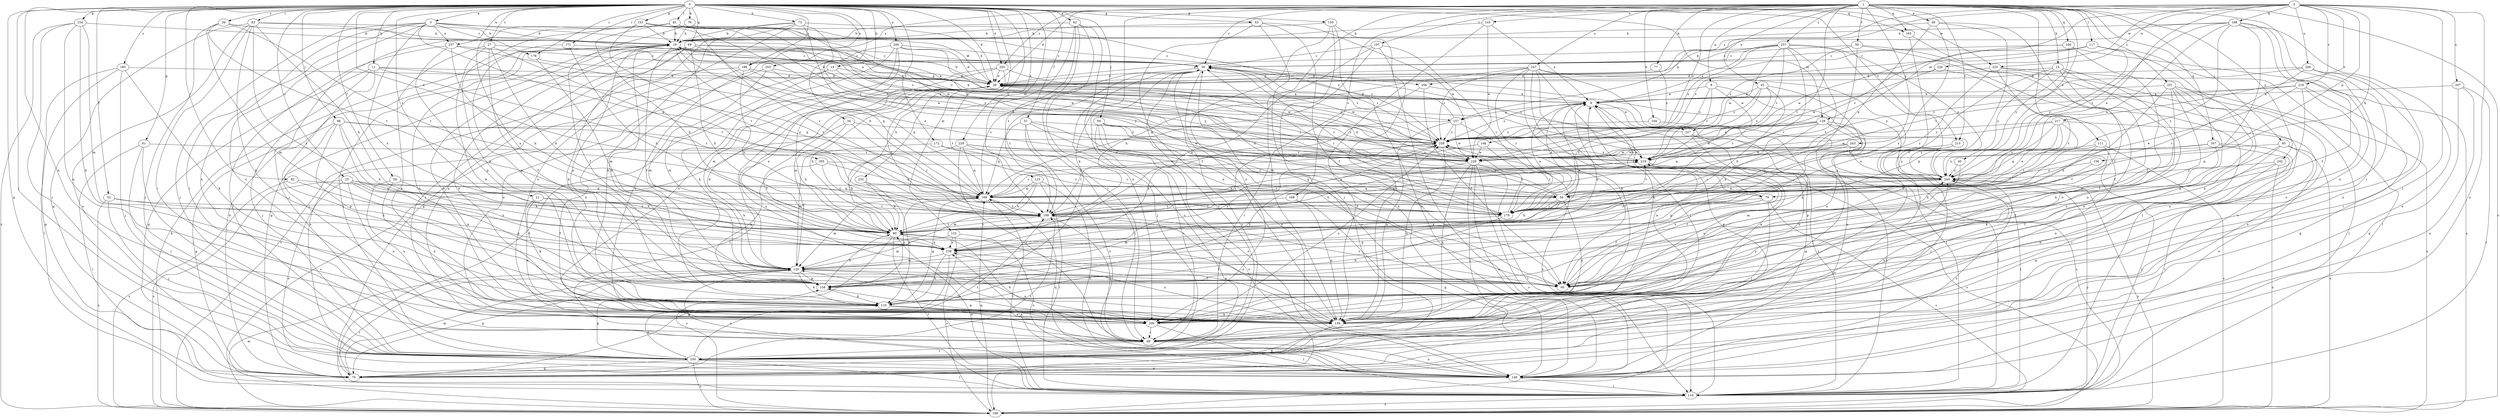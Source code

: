 strict digraph  {
0;
1;
2;
3;
8;
9;
11;
14;
15;
19;
21;
25;
26;
27;
30;
34;
39;
40;
45;
46;
50;
51;
52;
58;
59;
60;
61;
62;
63;
69;
70;
73;
76;
77;
79;
80;
81;
82;
83;
85;
89;
94;
98;
100;
104;
110;
111;
117;
119;
122;
123;
128;
129;
139;
145;
146;
148;
150;
153;
154;
156;
157;
158;
163;
166;
167;
168;
169;
171;
172;
178;
179;
185;
186;
188;
189;
197;
199;
200;
203;
205;
206;
207;
209;
215;
217;
218;
219;
225;
226;
227;
228;
229;
232;
237;
239;
242;
243;
247;
249;
250;
251;
257;
258;
259;
0 -> 3  [label=a];
0 -> 11  [label=b];
0 -> 14  [label=b];
0 -> 21  [label=c];
0 -> 25  [label=c];
0 -> 26  [label=c];
0 -> 27  [label=c];
0 -> 34  [label=d];
0 -> 39  [label=d];
0 -> 51  [label=f];
0 -> 52  [label=f];
0 -> 58  [label=f];
0 -> 61  [label=g];
0 -> 62  [label=g];
0 -> 63  [label=g];
0 -> 69  [label=g];
0 -> 70  [label=g];
0 -> 73  [label=h];
0 -> 76  [label=h];
0 -> 81  [label=i];
0 -> 82  [label=i];
0 -> 83  [label=i];
0 -> 94  [label=j];
0 -> 98  [label=j];
0 -> 100  [label=j];
0 -> 122  [label=m];
0 -> 123  [label=m];
0 -> 128  [label=m];
0 -> 139  [label=n];
0 -> 150  [label=p];
0 -> 153  [label=p];
0 -> 154  [label=p];
0 -> 163  [label=q];
0 -> 171  [label=r];
0 -> 172  [label=r];
0 -> 178  [label=r];
0 -> 185  [label=s];
0 -> 186  [label=s];
0 -> 200  [label=u];
0 -> 203  [label=u];
0 -> 205  [label=u];
0 -> 215  [label=v];
0 -> 225  [label=w];
0 -> 229  [label=x];
0 -> 232  [label=x];
0 -> 237  [label=x];
0 -> 250  [label=z];
1 -> 8  [label=a];
1 -> 15  [label=b];
1 -> 39  [label=d];
1 -> 40  [label=e];
1 -> 45  [label=e];
1 -> 46  [label=e];
1 -> 59  [label=f];
1 -> 77  [label=h];
1 -> 85  [label=i];
1 -> 89  [label=i];
1 -> 104  [label=k];
1 -> 110  [label=k];
1 -> 111  [label=l];
1 -> 117  [label=l];
1 -> 139  [label=n];
1 -> 145  [label=o];
1 -> 146  [label=o];
1 -> 163  [label=q];
1 -> 166  [label=q];
1 -> 167  [label=q];
1 -> 186  [label=s];
1 -> 188  [label=s];
1 -> 189  [label=s];
1 -> 197  [label=t];
1 -> 199  [label=t];
1 -> 215  [label=v];
1 -> 242  [label=y];
1 -> 243  [label=y];
1 -> 247  [label=y];
1 -> 250  [label=z];
1 -> 251  [label=z];
1 -> 257  [label=z];
2 -> 30  [label=c];
2 -> 50  [label=e];
2 -> 79  [label=h];
2 -> 100  [label=j];
2 -> 128  [label=m];
2 -> 148  [label=o];
2 -> 156  [label=p];
2 -> 157  [label=p];
2 -> 168  [label=q];
2 -> 206  [label=u];
2 -> 207  [label=u];
2 -> 217  [label=v];
2 -> 218  [label=v];
2 -> 225  [label=w];
2 -> 226  [label=w];
2 -> 258  [label=z];
3 -> 19  [label=b];
3 -> 89  [label=i];
3 -> 100  [label=j];
3 -> 139  [label=n];
3 -> 157  [label=p];
3 -> 169  [label=q];
3 -> 178  [label=r];
3 -> 209  [label=u];
3 -> 237  [label=x];
3 -> 239  [label=x];
3 -> 258  [label=z];
8 -> 9  [label=a];
8 -> 119  [label=l];
8 -> 219  [label=v];
8 -> 227  [label=w];
8 -> 259  [label=z];
9 -> 39  [label=d];
9 -> 50  [label=e];
9 -> 79  [label=h];
9 -> 119  [label=l];
9 -> 157  [label=p];
9 -> 227  [label=w];
9 -> 259  [label=z];
11 -> 39  [label=d];
11 -> 70  [label=g];
11 -> 89  [label=i];
11 -> 100  [label=j];
11 -> 169  [label=q];
11 -> 199  [label=t];
14 -> 39  [label=d];
14 -> 129  [label=m];
14 -> 139  [label=n];
14 -> 249  [label=y];
15 -> 39  [label=d];
15 -> 60  [label=f];
15 -> 139  [label=n];
15 -> 209  [label=u];
15 -> 239  [label=x];
15 -> 249  [label=y];
19 -> 30  [label=c];
19 -> 60  [label=f];
19 -> 70  [label=g];
19 -> 100  [label=j];
19 -> 139  [label=n];
19 -> 158  [label=p];
19 -> 199  [label=t];
19 -> 228  [label=w];
21 -> 80  [label=h];
21 -> 110  [label=k];
21 -> 139  [label=n];
21 -> 199  [label=t];
25 -> 60  [label=f];
25 -> 80  [label=h];
25 -> 139  [label=n];
25 -> 148  [label=o];
25 -> 158  [label=p];
25 -> 169  [label=q];
25 -> 189  [label=s];
26 -> 19  [label=b];
26 -> 100  [label=j];
26 -> 129  [label=m];
26 -> 179  [label=r];
26 -> 199  [label=t];
27 -> 9  [label=a];
27 -> 30  [label=c];
27 -> 60  [label=f];
27 -> 80  [label=h];
27 -> 110  [label=k];
27 -> 139  [label=n];
27 -> 199  [label=t];
30 -> 39  [label=d];
30 -> 100  [label=j];
30 -> 148  [label=o];
30 -> 179  [label=r];
30 -> 199  [label=t];
30 -> 228  [label=w];
30 -> 249  [label=y];
30 -> 259  [label=z];
34 -> 80  [label=h];
34 -> 179  [label=r];
34 -> 189  [label=s];
34 -> 259  [label=z];
39 -> 9  [label=a];
39 -> 19  [label=b];
39 -> 60  [label=f];
39 -> 80  [label=h];
39 -> 119  [label=l];
39 -> 199  [label=t];
39 -> 209  [label=u];
40 -> 129  [label=m];
40 -> 249  [label=y];
45 -> 9  [label=a];
45 -> 80  [label=h];
45 -> 179  [label=r];
45 -> 209  [label=u];
45 -> 219  [label=v];
45 -> 259  [label=z];
46 -> 19  [label=b];
46 -> 50  [label=e];
46 -> 60  [label=f];
46 -> 158  [label=p];
46 -> 239  [label=x];
50 -> 30  [label=c];
50 -> 39  [label=d];
50 -> 80  [label=h];
50 -> 179  [label=r];
50 -> 199  [label=t];
50 -> 209  [label=u];
50 -> 219  [label=v];
50 -> 239  [label=x];
51 -> 89  [label=i];
51 -> 148  [label=o];
51 -> 169  [label=q];
51 -> 179  [label=r];
51 -> 228  [label=w];
51 -> 259  [label=z];
52 -> 100  [label=j];
52 -> 189  [label=s];
52 -> 199  [label=t];
52 -> 239  [label=x];
58 -> 50  [label=e];
58 -> 80  [label=h];
58 -> 139  [label=n];
58 -> 209  [label=u];
59 -> 30  [label=c];
59 -> 139  [label=n];
59 -> 148  [label=o];
59 -> 158  [label=p];
59 -> 259  [label=z];
60 -> 199  [label=t];
60 -> 219  [label=v];
60 -> 249  [label=y];
61 -> 89  [label=i];
61 -> 100  [label=j];
61 -> 119  [label=l];
61 -> 219  [label=v];
62 -> 19  [label=b];
62 -> 60  [label=f];
62 -> 80  [label=h];
62 -> 89  [label=i];
62 -> 199  [label=t];
62 -> 209  [label=u];
63 -> 19  [label=b];
63 -> 60  [label=f];
63 -> 139  [label=n];
63 -> 148  [label=o];
63 -> 228  [label=w];
69 -> 30  [label=c];
69 -> 80  [label=h];
69 -> 89  [label=i];
69 -> 110  [label=k];
69 -> 139  [label=n];
69 -> 169  [label=q];
69 -> 209  [label=u];
69 -> 259  [label=z];
70 -> 19  [label=b];
70 -> 30  [label=c];
70 -> 39  [label=d];
70 -> 129  [label=m];
70 -> 199  [label=t];
73 -> 19  [label=b];
73 -> 50  [label=e];
73 -> 70  [label=g];
73 -> 110  [label=k];
73 -> 209  [label=u];
73 -> 249  [label=y];
73 -> 259  [label=z];
76 -> 19  [label=b];
76 -> 60  [label=f];
76 -> 179  [label=r];
76 -> 228  [label=w];
77 -> 39  [label=d];
77 -> 259  [label=z];
79 -> 9  [label=a];
79 -> 60  [label=f];
79 -> 100  [label=j];
79 -> 158  [label=p];
79 -> 179  [label=r];
79 -> 189  [label=s];
80 -> 9  [label=a];
80 -> 119  [label=l];
80 -> 139  [label=n];
80 -> 189  [label=s];
80 -> 199  [label=t];
80 -> 239  [label=x];
80 -> 259  [label=z];
81 -> 19  [label=b];
81 -> 39  [label=d];
81 -> 80  [label=h];
81 -> 158  [label=p];
81 -> 228  [label=w];
81 -> 259  [label=z];
82 -> 169  [label=q];
82 -> 189  [label=s];
82 -> 239  [label=x];
83 -> 9  [label=a];
83 -> 19  [label=b];
83 -> 70  [label=g];
83 -> 80  [label=h];
83 -> 89  [label=i];
83 -> 110  [label=k];
83 -> 148  [label=o];
83 -> 239  [label=x];
85 -> 70  [label=g];
85 -> 110  [label=k];
85 -> 139  [label=n];
85 -> 189  [label=s];
85 -> 219  [label=v];
89 -> 9  [label=a];
89 -> 30  [label=c];
89 -> 80  [label=h];
89 -> 100  [label=j];
89 -> 148  [label=o];
89 -> 249  [label=y];
94 -> 60  [label=f];
94 -> 89  [label=i];
94 -> 148  [label=o];
94 -> 179  [label=r];
94 -> 189  [label=s];
94 -> 259  [label=z];
98 -> 50  [label=e];
98 -> 70  [label=g];
98 -> 80  [label=h];
98 -> 110  [label=k];
98 -> 158  [label=p];
98 -> 239  [label=x];
98 -> 259  [label=z];
100 -> 30  [label=c];
100 -> 70  [label=g];
100 -> 110  [label=k];
100 -> 119  [label=l];
100 -> 148  [label=o];
100 -> 158  [label=p];
100 -> 189  [label=s];
100 -> 199  [label=t];
104 -> 100  [label=j];
104 -> 259  [label=z];
110 -> 89  [label=i];
110 -> 139  [label=n];
110 -> 169  [label=q];
110 -> 209  [label=u];
110 -> 259  [label=z];
111 -> 80  [label=h];
111 -> 100  [label=j];
111 -> 158  [label=p];
111 -> 189  [label=s];
111 -> 228  [label=w];
117 -> 30  [label=c];
117 -> 119  [label=l];
117 -> 139  [label=n];
117 -> 228  [label=w];
117 -> 249  [label=y];
117 -> 259  [label=z];
119 -> 80  [label=h];
119 -> 189  [label=s];
119 -> 249  [label=y];
119 -> 259  [label=z];
122 -> 129  [label=m];
122 -> 148  [label=o];
122 -> 189  [label=s];
122 -> 239  [label=x];
123 -> 80  [label=h];
123 -> 119  [label=l];
123 -> 129  [label=m];
123 -> 148  [label=o];
123 -> 169  [label=q];
128 -> 80  [label=h];
128 -> 119  [label=l];
128 -> 169  [label=q];
128 -> 189  [label=s];
128 -> 219  [label=v];
128 -> 228  [label=w];
128 -> 249  [label=y];
128 -> 259  [label=z];
129 -> 39  [label=d];
129 -> 60  [label=f];
129 -> 70  [label=g];
129 -> 110  [label=k];
129 -> 119  [label=l];
129 -> 139  [label=n];
129 -> 148  [label=o];
129 -> 158  [label=p];
129 -> 259  [label=z];
139 -> 9  [label=a];
139 -> 19  [label=b];
139 -> 70  [label=g];
139 -> 239  [label=x];
145 -> 9  [label=a];
145 -> 19  [label=b];
145 -> 139  [label=n];
145 -> 228  [label=w];
146 -> 169  [label=q];
146 -> 179  [label=r];
146 -> 228  [label=w];
148 -> 30  [label=c];
148 -> 119  [label=l];
148 -> 169  [label=q];
148 -> 239  [label=x];
150 -> 19  [label=b];
150 -> 100  [label=j];
150 -> 119  [label=l];
150 -> 148  [label=o];
150 -> 209  [label=u];
153 -> 19  [label=b];
153 -> 39  [label=d];
153 -> 100  [label=j];
153 -> 199  [label=t];
153 -> 219  [label=v];
153 -> 239  [label=x];
153 -> 259  [label=z];
154 -> 19  [label=b];
154 -> 100  [label=j];
154 -> 110  [label=k];
154 -> 129  [label=m];
154 -> 139  [label=n];
154 -> 189  [label=s];
156 -> 80  [label=h];
156 -> 249  [label=y];
157 -> 30  [label=c];
157 -> 60  [label=f];
157 -> 139  [label=n];
157 -> 228  [label=w];
157 -> 239  [label=x];
157 -> 259  [label=z];
158 -> 19  [label=b];
158 -> 80  [label=h];
158 -> 110  [label=k];
163 -> 89  [label=i];
163 -> 119  [label=l];
166 -> 30  [label=c];
166 -> 60  [label=f];
166 -> 189  [label=s];
166 -> 219  [label=v];
166 -> 249  [label=y];
167 -> 60  [label=f];
167 -> 89  [label=i];
167 -> 119  [label=l];
167 -> 219  [label=v];
167 -> 249  [label=y];
168 -> 19  [label=b];
168 -> 39  [label=d];
168 -> 50  [label=e];
168 -> 60  [label=f];
168 -> 139  [label=n];
168 -> 148  [label=o];
168 -> 158  [label=p];
168 -> 199  [label=t];
168 -> 249  [label=y];
169 -> 19  [label=b];
169 -> 30  [label=c];
169 -> 119  [label=l];
169 -> 129  [label=m];
169 -> 158  [label=p];
169 -> 199  [label=t];
169 -> 219  [label=v];
171 -> 30  [label=c];
171 -> 80  [label=h];
171 -> 158  [label=p];
172 -> 129  [label=m];
172 -> 179  [label=r];
172 -> 219  [label=v];
178 -> 129  [label=m];
178 -> 228  [label=w];
179 -> 9  [label=a];
179 -> 110  [label=k];
179 -> 129  [label=m];
179 -> 259  [label=z];
185 -> 39  [label=d];
185 -> 70  [label=g];
185 -> 100  [label=j];
185 -> 110  [label=k];
185 -> 119  [label=l];
186 -> 39  [label=d];
186 -> 80  [label=h];
186 -> 148  [label=o];
186 -> 189  [label=s];
186 -> 249  [label=y];
188 -> 70  [label=g];
188 -> 139  [label=n];
188 -> 199  [label=t];
189 -> 19  [label=b];
189 -> 129  [label=m];
189 -> 169  [label=q];
189 -> 249  [label=y];
197 -> 30  [label=c];
197 -> 80  [label=h];
197 -> 139  [label=n];
197 -> 179  [label=r];
197 -> 239  [label=x];
199 -> 80  [label=h];
199 -> 89  [label=i];
199 -> 139  [label=n];
199 -> 219  [label=v];
200 -> 30  [label=c];
200 -> 39  [label=d];
200 -> 110  [label=k];
200 -> 129  [label=m];
200 -> 139  [label=n];
200 -> 209  [label=u];
200 -> 219  [label=v];
203 -> 39  [label=d];
203 -> 129  [label=m];
203 -> 169  [label=q];
203 -> 209  [label=u];
205 -> 158  [label=p];
205 -> 169  [label=q];
205 -> 199  [label=t];
205 -> 249  [label=y];
206 -> 39  [label=d];
206 -> 89  [label=i];
206 -> 139  [label=n];
206 -> 179  [label=r];
206 -> 209  [label=u];
206 -> 219  [label=v];
207 -> 9  [label=a];
207 -> 70  [label=g];
207 -> 119  [label=l];
207 -> 148  [label=o];
209 -> 89  [label=i];
209 -> 119  [label=l];
209 -> 129  [label=m];
209 -> 158  [label=p];
209 -> 249  [label=y];
209 -> 259  [label=z];
215 -> 100  [label=j];
215 -> 119  [label=l];
215 -> 228  [label=w];
215 -> 249  [label=y];
217 -> 50  [label=e];
217 -> 148  [label=o];
217 -> 169  [label=q];
217 -> 199  [label=t];
217 -> 228  [label=w];
217 -> 249  [label=y];
217 -> 259  [label=z];
218 -> 9  [label=a];
218 -> 50  [label=e];
218 -> 70  [label=g];
218 -> 158  [label=p];
218 -> 209  [label=u];
218 -> 219  [label=v];
219 -> 30  [label=c];
219 -> 60  [label=f];
219 -> 169  [label=q];
219 -> 189  [label=s];
219 -> 249  [label=y];
225 -> 39  [label=d];
225 -> 60  [label=f];
225 -> 119  [label=l];
225 -> 148  [label=o];
225 -> 179  [label=r];
226 -> 39  [label=d];
226 -> 199  [label=t];
226 -> 228  [label=w];
227 -> 19  [label=b];
227 -> 70  [label=g];
227 -> 119  [label=l];
227 -> 139  [label=n];
228 -> 80  [label=h];
228 -> 100  [label=j];
228 -> 119  [label=l];
228 -> 139  [label=n];
228 -> 148  [label=o];
228 -> 189  [label=s];
229 -> 80  [label=h];
229 -> 89  [label=i];
229 -> 169  [label=q];
229 -> 179  [label=r];
229 -> 219  [label=v];
229 -> 228  [label=w];
232 -> 50  [label=e];
232 -> 80  [label=h];
232 -> 110  [label=k];
237 -> 30  [label=c];
237 -> 50  [label=e];
237 -> 80  [label=h];
237 -> 100  [label=j];
237 -> 158  [label=p];
239 -> 9  [label=a];
239 -> 60  [label=f];
239 -> 70  [label=g];
239 -> 110  [label=k];
239 -> 129  [label=m];
242 -> 60  [label=f];
242 -> 139  [label=n];
242 -> 189  [label=s];
242 -> 249  [label=y];
243 -> 119  [label=l];
243 -> 158  [label=p];
243 -> 179  [label=r];
243 -> 228  [label=w];
247 -> 39  [label=d];
247 -> 70  [label=g];
247 -> 100  [label=j];
247 -> 110  [label=k];
247 -> 139  [label=n];
247 -> 148  [label=o];
247 -> 169  [label=q];
247 -> 179  [label=r];
247 -> 209  [label=u];
247 -> 259  [label=z];
249 -> 39  [label=d];
249 -> 50  [label=e];
249 -> 148  [label=o];
249 -> 169  [label=q];
250 -> 39  [label=d];
250 -> 129  [label=m];
250 -> 199  [label=t];
250 -> 228  [label=w];
250 -> 239  [label=x];
251 -> 9  [label=a];
251 -> 60  [label=f];
251 -> 110  [label=k];
251 -> 139  [label=n];
251 -> 189  [label=s];
251 -> 209  [label=u];
251 -> 239  [label=x];
257 -> 9  [label=a];
257 -> 30  [label=c];
257 -> 39  [label=d];
257 -> 89  [label=i];
257 -> 179  [label=r];
257 -> 199  [label=t];
257 -> 219  [label=v];
257 -> 228  [label=w];
257 -> 249  [label=y];
257 -> 259  [label=z];
258 -> 9  [label=a];
258 -> 60  [label=f];
258 -> 89  [label=i];
259 -> 19  [label=b];
259 -> 39  [label=d];
259 -> 139  [label=n];
259 -> 199  [label=t];
259 -> 219  [label=v];
}
